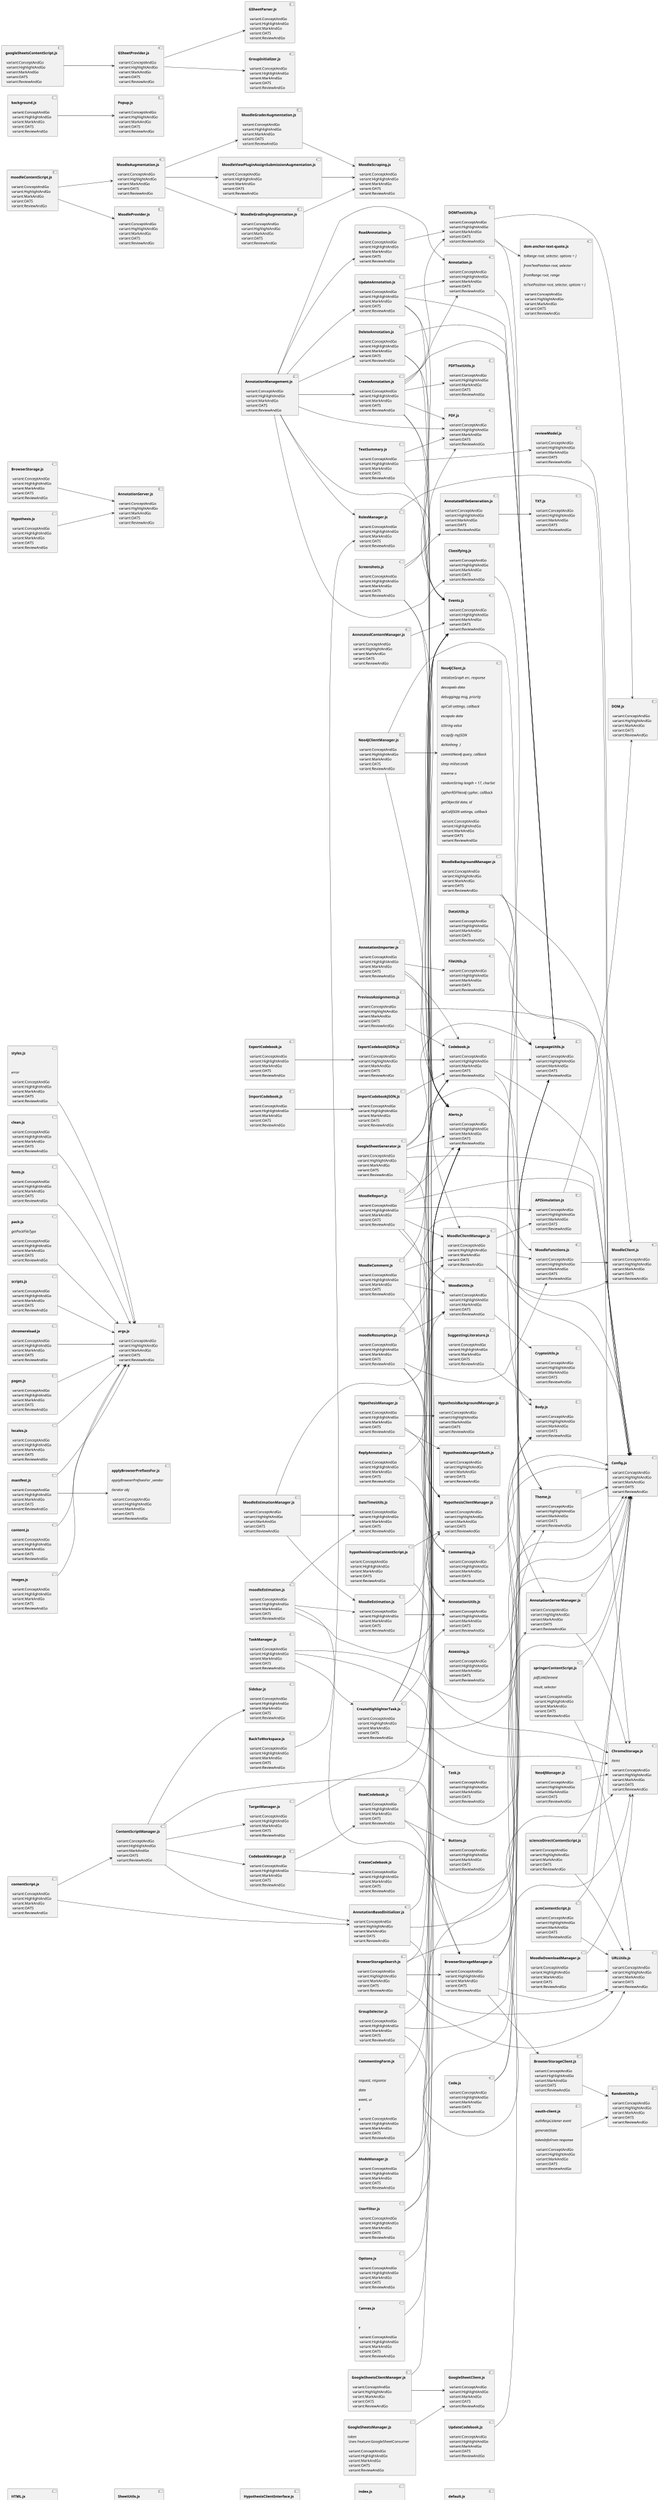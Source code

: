 @startuml 
 scale max 1080 width
left to right direction 
[<b>Theme.js</b>\n\n variant:ConceptAndGo\n variant:HighlightAndGo\n variant:MarkAndGo\n variant:OATS\n variant:ReviewAndGo]-->[<b>Config.js</b>\n\n variant:ConceptAndGo\n variant:HighlightAndGo\n variant:MarkAndGo\n variant:OATS\n variant:ReviewAndGo]
[<b>styles.js</b>\n\n<i> </i>\n\n<i>error </i>\n\n variant:ConceptAndGo\n variant:HighlightAndGo\n variant:MarkAndGo\n variant:OATS\n variant:ReviewAndGo]-->[<b>args.js</b>\n\n variant:ConceptAndGo\n variant:HighlightAndGo\n variant:MarkAndGo\n variant:OATS\n variant:ReviewAndGo]
[<b>Commenting.js</b>\n\n variant:ConceptAndGo\n variant:HighlightAndGo\n variant:MarkAndGo\n variant:OATS\n variant:ReviewAndGo]-->[<b>Body.js</b>\n\n variant:ConceptAndGo\n variant:HighlightAndGo\n variant:MarkAndGo\n variant:OATS\n variant:ReviewAndGo]
[<b>ChromeStorage.js</b>\n\n<i>items </i>\n\n variant:ConceptAndGo\n variant:HighlightAndGo\n variant:MarkAndGo\n variant:OATS\n variant:ReviewAndGo]
[<b>HypothesisBackgroundManager.js</b>\n\n variant:ConceptAndGo\n variant:HighlightAndGo\n variant:MarkAndGo\n variant:OATS\n variant:ReviewAndGo]
[<b>GoogleSheetClient.js</b>\n\n variant:ConceptAndGo\n variant:HighlightAndGo\n variant:MarkAndGo\n variant:OATS\n variant:ReviewAndGo]
[<b>TextSummary.js</b>\n\n variant:ConceptAndGo\n variant:HighlightAndGo\n variant:MarkAndGo\n variant:OATS\n variant:ReviewAndGo]-->[<b>Alerts.js</b>\n\n variant:ConceptAndGo\n variant:HighlightAndGo\n variant:MarkAndGo\n variant:OATS\n variant:ReviewAndGo]
[<b>TextSummary.js</b>\n\n variant:ConceptAndGo\n variant:HighlightAndGo\n variant:MarkAndGo\n variant:OATS\n variant:ReviewAndGo]-->[<b>PDF.js</b>\n\n variant:ConceptAndGo\n variant:HighlightAndGo\n variant:MarkAndGo\n variant:OATS\n variant:ReviewAndGo]
[<b>TextSummary.js</b>\n\n variant:ConceptAndGo\n variant:HighlightAndGo\n variant:MarkAndGo\n variant:OATS\n variant:ReviewAndGo]-->[<b>reviewModel.js</b>\n\n variant:ConceptAndGo\n variant:HighlightAndGo\n variant:MarkAndGo\n variant:OATS\n variant:ReviewAndGo]
[<b>AnnotationServer.js</b>\n\n variant:ConceptAndGo\n variant:HighlightAndGo\n variant:MarkAndGo\n variant:OATS\n variant:ReviewAndGo]
[<b>ExportCodebook.js</b>\n\n variant:ConceptAndGo\n variant:HighlightAndGo\n variant:MarkAndGo\n variant:OATS\n variant:ReviewAndGo]-->[<b>ExportCodebookJSON.js</b>\n\n variant:ConceptAndGo\n variant:HighlightAndGo\n variant:MarkAndGo\n variant:OATS\n variant:ReviewAndGo]
[<b>HTML.js</b>\n\n variant:ConceptAndGo\n variant:HighlightAndGo\n variant:MarkAndGo\n variant:OATS\n variant:ReviewAndGo]
[<b>AnnotationUtils.js</b>\n\n variant:ConceptAndGo\n variant:HighlightAndGo\n variant:MarkAndGo\n variant:OATS\n variant:ReviewAndGo]
[<b>RenameCodebook.js</b>\n\n variant:ConceptAndGo\n variant:HighlightAndGo\n variant:MarkAndGo\n variant:OATS\n variant:ReviewAndGo]
[<b>BrowserStorageClient.js</b>\n\n variant:ConceptAndGo\n variant:HighlightAndGo\n variant:MarkAndGo\n variant:OATS\n variant:ReviewAndGo]-->[<b>RandomUtils.js</b>\n\n variant:ConceptAndGo\n variant:HighlightAndGo\n variant:MarkAndGo\n variant:OATS\n variant:ReviewAndGo]
[<b>TXT.js</b>\n\n variant:ConceptAndGo\n variant:HighlightAndGo\n variant:MarkAndGo\n variant:OATS\n variant:ReviewAndGo]
[<b>HypothesisManager.js</b>\n\n variant:ConceptAndGo\n variant:HighlightAndGo\n variant:MarkAndGo\n variant:OATS\n variant:ReviewAndGo]-->[<b>HypothesisClientManager.js</b>\n\n variant:ConceptAndGo\n variant:HighlightAndGo\n variant:MarkAndGo\n variant:OATS\n variant:ReviewAndGo]
[<b>HypothesisManager.js</b>\n\n variant:ConceptAndGo\n variant:HighlightAndGo\n variant:MarkAndGo\n variant:OATS\n variant:ReviewAndGo]-->[<b>HypothesisBackgroundManager.js</b>\n\n variant:ConceptAndGo\n variant:HighlightAndGo\n variant:MarkAndGo\n variant:OATS\n variant:ReviewAndGo]
[<b>HypothesisManager.js</b>\n\n variant:ConceptAndGo\n variant:HighlightAndGo\n variant:MarkAndGo\n variant:OATS\n variant:ReviewAndGo]-->[<b>HypothesisManagerOAuth.js</b>\n\n variant:ConceptAndGo\n variant:HighlightAndGo\n variant:MarkAndGo\n variant:OATS\n variant:ReviewAndGo]
[<b>test.js</b>\n\n<i> </i>\n\n variant:ConceptAndGo\n variant:HighlightAndGo\n variant:MarkAndGo\n variant:OATS\n variant:ReviewAndGo]
[<b>Screenshots.js</b>\n\n variant:ConceptAndGo\n variant:HighlightAndGo\n variant:MarkAndGo\n variant:OATS\n variant:ReviewAndGo]-->[<b>Alerts.js</b>\n\n variant:ConceptAndGo\n variant:HighlightAndGo\n variant:MarkAndGo\n variant:OATS\n variant:ReviewAndGo]
[<b>Screenshots.js</b>\n\n variant:ConceptAndGo\n variant:HighlightAndGo\n variant:MarkAndGo\n variant:OATS\n variant:ReviewAndGo]-->[<b>PDF.js</b>\n\n variant:ConceptAndGo\n variant:HighlightAndGo\n variant:MarkAndGo\n variant:OATS\n variant:ReviewAndGo]
[<b>Screenshots.js</b>\n\n variant:ConceptAndGo\n variant:HighlightAndGo\n variant:MarkAndGo\n variant:OATS\n variant:ReviewAndGo]-->[<b>MoodleClientManager.js</b>\n\n variant:ConceptAndGo\n variant:HighlightAndGo\n variant:MarkAndGo\n variant:OATS\n variant:ReviewAndGo]
[<b>Screenshots.js</b>\n\n variant:ConceptAndGo\n variant:HighlightAndGo\n variant:MarkAndGo\n variant:OATS\n variant:ReviewAndGo]-->[<b>AnnotatedFileGeneration.js</b>\n\n variant:ConceptAndGo\n variant:HighlightAndGo\n variant:MarkAndGo\n variant:OATS\n variant:ReviewAndGo]
[<b>GoogleSheetsManager.js</b>\n\n<i>token </i>\n Uses Feature:GoogleSheetConsumer\n\n variant:ConceptAndGo\n variant:HighlightAndGo\n variant:MarkAndGo\n variant:OATS\n variant:ReviewAndGo]-->[<b>GoogleSheetClient.js</b>\n\n variant:ConceptAndGo\n variant:HighlightAndGo\n variant:MarkAndGo\n variant:OATS\n variant:ReviewAndGo]
[<b>scienceDirectContentScript.js</b>\n\n variant:ConceptAndGo\n variant:HighlightAndGo\n variant:MarkAndGo\n variant:OATS\n variant:ReviewAndGo]-->[<b>URLUtils.js</b>\n\n variant:ConceptAndGo\n variant:HighlightAndGo\n variant:MarkAndGo\n variant:OATS\n variant:ReviewAndGo]
[<b>scienceDirectContentScript.js</b>\n\n variant:ConceptAndGo\n variant:HighlightAndGo\n variant:MarkAndGo\n variant:OATS\n variant:ReviewAndGo]-->[<b>Config.js</b>\n\n variant:ConceptAndGo\n variant:HighlightAndGo\n variant:MarkAndGo\n variant:OATS\n variant:ReviewAndGo]
[<b>AnnotationList.js</b>\n\n variant:ConceptAndGo\n variant:HighlightAndGo\n variant:MarkAndGo\n variant:OATS\n variant:ReviewAndGo]
[<b>NoCodebook.js</b>\n\n variant:ConceptAndGo\n variant:HighlightAndGo\n variant:MarkAndGo\n variant:OATS\n variant:ReviewAndGo]
[<b>Toolset.js</b>\n\n variant:ConceptAndGo\n variant:HighlightAndGo\n variant:MarkAndGo\n variant:OATS\n variant:ReviewAndGo]
[<b>Neo4JClientManager.js</b>\n\n variant:ConceptAndGo\n variant:HighlightAndGo\n variant:MarkAndGo\n variant:OATS\n variant:ReviewAndGo]-->[<b>AnnotationServerManager.js</b>\n\n variant:ConceptAndGo\n variant:HighlightAndGo\n variant:MarkAndGo\n variant:OATS\n variant:ReviewAndGo]
[<b>Neo4JClientManager.js</b>\n\n variant:ConceptAndGo\n variant:HighlightAndGo\n variant:MarkAndGo\n variant:OATS\n variant:ReviewAndGo]-->[<b>Alerts.js</b>\n\n variant:ConceptAndGo\n variant:HighlightAndGo\n variant:MarkAndGo\n variant:OATS\n variant:ReviewAndGo]
[<b>Neo4JClientManager.js</b>\n\n variant:ConceptAndGo\n variant:HighlightAndGo\n variant:MarkAndGo\n variant:OATS\n variant:ReviewAndGo]-->[<b>Neo4JClient.js</b>\n\n<i>initializeGraph err, response </i>\n\n<i>descapalo data</i>\n\n<i>debuggingg msg, priority </i>\n\n<i>apiCall settings, callback </i>\n\n<i>escapalo data</i>\n\n<i>isString value </i>\n\n<i>escapify myJSON </i>\n\n<i>doNothing  }</i>\n\n<i>commitNeo4J query, callback </i>\n\n<i>sleep miliseconds </i>\n\n<i>traverse o </i>\n\n<i>randomString length = 17, charSet </i>\n\n<i>cypherRDFNeo4J cypher, callback </i>\n\n<i>getObjectId data, id </i>\n\n<i>apiCallJSON settings, callback </i>\n\n variant:ConceptAndGo\n variant:HighlightAndGo\n variant:MarkAndGo\n variant:OATS\n variant:ReviewAndGo]
[<b>MoodleFunctions.js</b>\n\n variant:ConceptAndGo\n variant:HighlightAndGo\n variant:MarkAndGo\n variant:OATS\n variant:ReviewAndGo]-->[<b>MoodleClient.js</b>\n\n variant:ConceptAndGo\n variant:HighlightAndGo\n variant:MarkAndGo\n variant:OATS\n variant:ReviewAndGo]
[<b>DataUtils.js</b>\n\n variant:ConceptAndGo\n variant:HighlightAndGo\n variant:MarkAndGo\n variant:OATS\n variant:ReviewAndGo]-->[<b>LanguageUtils.js</b>\n\n variant:ConceptAndGo\n variant:HighlightAndGo\n variant:MarkAndGo\n variant:OATS\n variant:ReviewAndGo]
[<b>SheetUtils.js</b>\n\n variant:ConceptAndGo\n variant:HighlightAndGo\n variant:MarkAndGo\n variant:OATS\n variant:ReviewAndGo]
[<b>MoodleClient.js</b>\n\n variant:ConceptAndGo\n variant:HighlightAndGo\n variant:MarkAndGo\n variant:OATS\n variant:ReviewAndGo]
[<b>ReplyAnnotation.js</b>\n\n variant:ConceptAndGo\n variant:HighlightAndGo\n variant:MarkAndGo\n variant:OATS\n variant:ReviewAndGo]-->[<b>AnnotationUtils.js</b>\n\n variant:ConceptAndGo\n variant:HighlightAndGo\n variant:MarkAndGo\n variant:OATS\n variant:ReviewAndGo]
[<b>ReplyAnnotation.js</b>\n\n variant:ConceptAndGo\n variant:HighlightAndGo\n variant:MarkAndGo\n variant:OATS\n variant:ReviewAndGo]-->[<b>Config.js</b>\n\n variant:ConceptAndGo\n variant:HighlightAndGo\n variant:MarkAndGo\n variant:OATS\n variant:ReviewAndGo]
[<b>MoodleGraderAugmentation.js</b>\n\n variant:ConceptAndGo\n variant:HighlightAndGo\n variant:MarkAndGo\n variant:OATS\n variant:ReviewAndGo]-->[<b>MoodleScraping.js</b>\n\n variant:ConceptAndGo\n variant:HighlightAndGo\n variant:MarkAndGo\n variant:OATS\n variant:ReviewAndGo]
[<b>Alerts.js</b>\n\n variant:ConceptAndGo\n variant:HighlightAndGo\n variant:MarkAndGo\n variant:OATS\n variant:ReviewAndGo]
[<b>DOM.js</b>\n\n variant:ConceptAndGo\n variant:HighlightAndGo\n variant:MarkAndGo\n variant:OATS\n variant:ReviewAndGo]
[<b>SuggestingLiterature.js</b>\n\n variant:ConceptAndGo\n variant:HighlightAndGo\n variant:MarkAndGo\n variant:OATS\n variant:ReviewAndGo]-->[<b>Body.js</b>\n\n variant:ConceptAndGo\n variant:HighlightAndGo\n variant:MarkAndGo\n variant:OATS\n variant:ReviewAndGo]
[<b>DeleteGroup.js</b>\n\n variant:ConceptAndGo\n variant:HighlightAndGo\n variant:MarkAndGo\n variant:OATS\n variant:ReviewAndGo]
[<b>AnnotatedContentManager.js</b>\n\n variant:ConceptAndGo\n variant:HighlightAndGo\n variant:MarkAndGo\n variant:OATS\n variant:ReviewAndGo]-->[<b>Events.js</b>\n\n variant:ConceptAndGo\n variant:HighlightAndGo\n variant:MarkAndGo\n variant:OATS\n variant:ReviewAndGo]
[<b>acmContentScript.js</b>\n\n variant:ConceptAndGo\n variant:HighlightAndGo\n variant:MarkAndGo\n variant:OATS\n variant:ReviewAndGo]-->[<b>URLUtils.js</b>\n\n variant:ConceptAndGo\n variant:HighlightAndGo\n variant:MarkAndGo\n variant:OATS\n variant:ReviewAndGo]
[<b>acmContentScript.js</b>\n\n variant:ConceptAndGo\n variant:HighlightAndGo\n variant:MarkAndGo\n variant:OATS\n variant:ReviewAndGo]-->[<b>Config.js</b>\n\n variant:ConceptAndGo\n variant:HighlightAndGo\n variant:MarkAndGo\n variant:OATS\n variant:ReviewAndGo]
[<b>MoodleViewPluginAssignSubmissionAugmentation.js</b>\n\n variant:ConceptAndGo\n variant:HighlightAndGo\n variant:MarkAndGo\n variant:OATS\n variant:ReviewAndGo]-->[<b>MoodleScraping.js</b>\n\n variant:ConceptAndGo\n variant:HighlightAndGo\n variant:MarkAndGo\n variant:OATS\n variant:ReviewAndGo]
[<b>UpdateCodebook.js</b>\n\n variant:ConceptAndGo\n variant:HighlightAndGo\n variant:MarkAndGo\n variant:OATS\n variant:ReviewAndGo]-->[<b>Theme.js</b>\n\n variant:ConceptAndGo\n variant:HighlightAndGo\n variant:MarkAndGo\n variant:OATS\n variant:ReviewAndGo]
[<b>MoodleAugmentation.js</b>\n\n variant:ConceptAndGo\n variant:HighlightAndGo\n variant:MarkAndGo\n variant:OATS\n variant:ReviewAndGo]-->[<b>MoodleGradingAugmentation.js</b>\n\n variant:ConceptAndGo\n variant:HighlightAndGo\n variant:MarkAndGo\n variant:OATS\n variant:ReviewAndGo]
[<b>MoodleAugmentation.js</b>\n\n variant:ConceptAndGo\n variant:HighlightAndGo\n variant:MarkAndGo\n variant:OATS\n variant:ReviewAndGo]-->[<b>MoodleGraderAugmentation.js</b>\n\n variant:ConceptAndGo\n variant:HighlightAndGo\n variant:MarkAndGo\n variant:OATS\n variant:ReviewAndGo]
[<b>MoodleAugmentation.js</b>\n\n variant:ConceptAndGo\n variant:HighlightAndGo\n variant:MarkAndGo\n variant:OATS\n variant:ReviewAndGo]-->[<b>MoodleViewPluginAssignSubmissionAugmentation.js</b>\n\n variant:ConceptAndGo\n variant:HighlightAndGo\n variant:MarkAndGo\n variant:OATS\n variant:ReviewAndGo]
[<b>Events.js</b>\n\n variant:ConceptAndGo\n variant:HighlightAndGo\n variant:MarkAndGo\n variant:OATS\n variant:ReviewAndGo]
[<b>AnnotationManagement.js</b>\n\n variant:ConceptAndGo\n variant:HighlightAndGo\n variant:MarkAndGo\n variant:OATS\n variant:ReviewAndGo]-->[<b>ReadAnnotation.js</b>\n\n variant:ConceptAndGo\n variant:HighlightAndGo\n variant:MarkAndGo\n variant:OATS\n variant:ReviewAndGo]
[<b>AnnotationManagement.js</b>\n\n variant:ConceptAndGo\n variant:HighlightAndGo\n variant:MarkAndGo\n variant:OATS\n variant:ReviewAndGo]-->[<b>CreateAnnotation.js</b>\n\n variant:ConceptAndGo\n variant:HighlightAndGo\n variant:MarkAndGo\n variant:OATS\n variant:ReviewAndGo]
[<b>AnnotationManagement.js</b>\n\n variant:ConceptAndGo\n variant:HighlightAndGo\n variant:MarkAndGo\n variant:OATS\n variant:ReviewAndGo]-->[<b>UpdateAnnotation.js</b>\n\n variant:ConceptAndGo\n variant:HighlightAndGo\n variant:MarkAndGo\n variant:OATS\n variant:ReviewAndGo]
[<b>AnnotationManagement.js</b>\n\n variant:ConceptAndGo\n variant:HighlightAndGo\n variant:MarkAndGo\n variant:OATS\n variant:ReviewAndGo]-->[<b>DeleteAnnotation.js</b>\n\n variant:ConceptAndGo\n variant:HighlightAndGo\n variant:MarkAndGo\n variant:OATS\n variant:ReviewAndGo]
[<b>AnnotationManagement.js</b>\n\n variant:ConceptAndGo\n variant:HighlightAndGo\n variant:MarkAndGo\n variant:OATS\n variant:ReviewAndGo]-->[<b>RolesManager.js</b>\n\n variant:ConceptAndGo\n variant:HighlightAndGo\n variant:MarkAndGo\n variant:OATS\n variant:ReviewAndGo]
[<b>AnnotationManagement.js</b>\n\n variant:ConceptAndGo\n variant:HighlightAndGo\n variant:MarkAndGo\n variant:OATS\n variant:ReviewAndGo]-->[<b>PDF.js</b>\n\n variant:ConceptAndGo\n variant:HighlightAndGo\n variant:MarkAndGo\n variant:OATS\n variant:ReviewAndGo]
[<b>AnnotationManagement.js</b>\n\n variant:ConceptAndGo\n variant:HighlightAndGo\n variant:MarkAndGo\n variant:OATS\n variant:ReviewAndGo]-->[<b>Events.js</b>\n\n variant:ConceptAndGo\n variant:HighlightAndGo\n variant:MarkAndGo\n variant:OATS\n variant:ReviewAndGo]
[<b>AnnotationManagement.js</b>\n\n variant:ConceptAndGo\n variant:HighlightAndGo\n variant:MarkAndGo\n variant:OATS\n variant:ReviewAndGo]-->[<b>Classifying.js</b>\n\n variant:ConceptAndGo\n variant:HighlightAndGo\n variant:MarkAndGo\n variant:OATS\n variant:ReviewAndGo]
[<b>AnnotationManagement.js</b>\n\n variant:ConceptAndGo\n variant:HighlightAndGo\n variant:MarkAndGo\n variant:OATS\n variant:ReviewAndGo]-->[<b>Annotation.js</b>\n\n variant:ConceptAndGo\n variant:HighlightAndGo\n variant:MarkAndGo\n variant:OATS\n variant:ReviewAndGo]
[<b>AnnotationServerManager.js</b>\n\n variant:ConceptAndGo\n variant:HighlightAndGo\n variant:MarkAndGo\n variant:OATS\n variant:ReviewAndGo]-->[<b>ChromeStorage.js</b>\n\n<i>items </i>\n\n variant:ConceptAndGo\n variant:HighlightAndGo\n variant:MarkAndGo\n variant:OATS\n variant:ReviewAndGo]
[<b>AnnotationServerManager.js</b>\n\n variant:ConceptAndGo\n variant:HighlightAndGo\n variant:MarkAndGo\n variant:OATS\n variant:ReviewAndGo]-->[<b>Config.js</b>\n\n variant:ConceptAndGo\n variant:HighlightAndGo\n variant:MarkAndGo\n variant:OATS\n variant:ReviewAndGo]
[<b>pages.js</b>\n\n variant:ConceptAndGo\n variant:HighlightAndGo\n variant:MarkAndGo\n variant:OATS\n variant:ReviewAndGo]-->[<b>args.js</b>\n\n variant:ConceptAndGo\n variant:HighlightAndGo\n variant:MarkAndGo\n variant:OATS\n variant:ReviewAndGo]
[<b>popup.js</b>\n\n variant:ConceptAndGo\n variant:HighlightAndGo\n variant:MarkAndGo\n variant:OATS\n variant:ReviewAndGo]
[<b>BrowserStorage.js</b>\n\n variant:ConceptAndGo\n variant:HighlightAndGo\n variant:MarkAndGo\n variant:OATS\n variant:ReviewAndGo]-->[<b>AnnotationServer.js</b>\n\n variant:ConceptAndGo\n variant:HighlightAndGo\n variant:MarkAndGo\n variant:OATS\n variant:ReviewAndGo]
[<b>ReadAnnotation.js</b>\n\n variant:ConceptAndGo\n variant:HighlightAndGo\n variant:MarkAndGo\n variant:OATS\n variant:ReviewAndGo]-->[<b>DOMTextUtils.js</b>\n\n variant:ConceptAndGo\n variant:HighlightAndGo\n variant:MarkAndGo\n variant:OATS\n variant:ReviewAndGo]
[<b>Neo4JManager.js</b>\n\n variant:ConceptAndGo\n variant:HighlightAndGo\n variant:MarkAndGo\n variant:OATS\n variant:ReviewAndGo]-->[<b>ChromeStorage.js</b>\n\n<i>items </i>\n\n variant:ConceptAndGo\n variant:HighlightAndGo\n variant:MarkAndGo\n variant:OATS\n variant:ReviewAndGo]
[<b>viewer.js</b>\n\n<i>  </i>\n\n<i>createTextLayerBuildertextLayerDiv, pageIndex, viewport </i>\n\n<i>PDFLinkService </i>\n\n<i>downloadUrlurl, filename </i>\n\n<i>webViewerWheelevt </i>\n\n<i>setTextContenttextContent </i>\n\n<i>setPageLabellabel </i>\n\n<i>evalStringtext </i>\n\n<i>paintOnCanvascanvasWrapper </i>\n\n<i>resolve </i>\n\n<i>attachDOMEventsToEventBuseventBus </i>\n\n<i>updateUIResultsCount </i>\n\n<i>data </i>\n\n<i>renderPages </i>\n\n<i>exception </i>\n\n variant:ConceptAndGo\n variant:HighlightAndGo\n variant:MarkAndGo\n variant:OATS\n variant:ReviewAndGo]
[<b>locales.js</b>\n\n variant:ConceptAndGo\n variant:HighlightAndGo\n variant:MarkAndGo\n variant:OATS\n variant:ReviewAndGo]-->[<b>args.js</b>\n\n variant:ConceptAndGo\n variant:HighlightAndGo\n variant:MarkAndGo\n variant:OATS\n variant:ReviewAndGo]
[<b>elementIsInVariant.js</b>\n\n<i>initvdm, models, variables, parameter </i>\n\n<i>writeElementLinesfw, element </i>\n\n<i>done </i>\n\n<i>writelinefw, line </i>\n\n<i>work </i>\n\n<i>exportModelsmodels </i>\n\n variant:ConceptAndGo\n variant:HighlightAndGo\n variant:MarkAndGo\n variant:OATS\n variant:ReviewAndGo]
[<b>pdf.js</b>\n\n<i>setupFakeWorkerGlobal </i>\n\n<i>PDFObjects_ensureObjobjId </i>\n\n<i>validateit </i>\n\n<i>ReadableByteStreamControllerRespondInternalcontroller, bytesWritten </i>\n\n<i>PDFNetworkStreamFullRequestReader_onDoneargs </i>\n\n<i>PDFDocumentProxypdfInfo, transport, loadingTask </i>\n\n<i>PDFDocumentProxy_getPagepageNumber </i>\n\n<i>checkInputTypeNumberAssign </i>\n\n<i>o, p, v </i>\n\n<i>CanvasGraphics_beginInlineImage </i>\n\n<i>PageViewportClosure </i>\n\n<i>getWorkerSrc </i>\n\n<i>CanvasGraphics_paintSolidColorImageMask </i>\n\n<i>target, iterable </i>\n\n<i>ReadableByteStreamControllerRespondWithNewViewcontroller, view </i>\n\n variant:ConceptAndGo\n variant:HighlightAndGo\n variant:MarkAndGo\n variant:OATS\n variant:ReviewAndGo]
[<b>ImportCodebookJSON.js</b>\n\n variant:ConceptAndGo\n variant:HighlightAndGo\n variant:MarkAndGo\n variant:OATS\n variant:ReviewAndGo]-->[<b>Codebook.js</b>\n\n variant:ConceptAndGo\n variant:HighlightAndGo\n variant:MarkAndGo\n variant:OATS\n variant:ReviewAndGo]
[<b>HypothesisClientInterface.js</b>\n\n variant:ConceptAndGo\n variant:HighlightAndGo\n variant:MarkAndGo\n variant:OATS\n variant:ReviewAndGo]
[<b>Buttons.js</b>\n\n variant:ConceptAndGo\n variant:HighlightAndGo\n variant:MarkAndGo\n variant:OATS\n variant:ReviewAndGo]
[<b>hypothesisGroupContentScript.js</b>\n\n variant:ConceptAndGo\n variant:HighlightAndGo\n variant:MarkAndGo\n variant:OATS\n variant:ReviewAndGo]-->[<b>ChromeStorage.js</b>\n\n<i>items </i>\n\n variant:ConceptAndGo\n variant:HighlightAndGo\n variant:MarkAndGo\n variant:OATS\n variant:ReviewAndGo]
[<b>hypothesisGroupContentScript.js</b>\n\n variant:ConceptAndGo\n variant:HighlightAndGo\n variant:MarkAndGo\n variant:OATS\n variant:ReviewAndGo]-->[<b>HypothesisClientManager.js</b>\n\n variant:ConceptAndGo\n variant:HighlightAndGo\n variant:MarkAndGo\n variant:OATS\n variant:ReviewAndGo]
[<b>MoodleClientManager.js</b>\n\n variant:ConceptAndGo\n variant:HighlightAndGo\n variant:MarkAndGo\n variant:OATS\n variant:ReviewAndGo]-->[<b>MoodleClient.js</b>\n\n variant:ConceptAndGo\n variant:HighlightAndGo\n variant:MarkAndGo\n variant:OATS\n variant:ReviewAndGo]
[<b>MoodleClientManager.js</b>\n\n variant:ConceptAndGo\n variant:HighlightAndGo\n variant:MarkAndGo\n variant:OATS\n variant:ReviewAndGo]-->[<b>MoodleFunctions.js</b>\n\n variant:ConceptAndGo\n variant:HighlightAndGo\n variant:MarkAndGo\n variant:OATS\n variant:ReviewAndGo]
[<b>MoodleClientManager.js</b>\n\n variant:ConceptAndGo\n variant:HighlightAndGo\n variant:MarkAndGo\n variant:OATS\n variant:ReviewAndGo]-->[<b>APISimulation.js</b>\n\n variant:ConceptAndGo\n variant:HighlightAndGo\n variant:MarkAndGo\n variant:OATS\n variant:ReviewAndGo]
[<b>MoodleClientManager.js</b>\n\n variant:ConceptAndGo\n variant:HighlightAndGo\n variant:MarkAndGo\n variant:OATS\n variant:ReviewAndGo]-->[<b>Config.js</b>\n\n variant:ConceptAndGo\n variant:HighlightAndGo\n variant:MarkAndGo\n variant:OATS\n variant:ReviewAndGo]
[<b>Code.js</b>\n\n variant:ConceptAndGo\n variant:HighlightAndGo\n variant:MarkAndGo\n variant:OATS\n variant:ReviewAndGo]-->[<b>Config.js</b>\n\n variant:ConceptAndGo\n variant:HighlightAndGo\n variant:MarkAndGo\n variant:OATS\n variant:ReviewAndGo]
[<b>Code.js</b>\n\n variant:ConceptAndGo\n variant:HighlightAndGo\n variant:MarkAndGo\n variant:OATS\n variant:ReviewAndGo]-->[<b>LanguageUtils.js</b>\n\n variant:ConceptAndGo\n variant:HighlightAndGo\n variant:MarkAndGo\n variant:OATS\n variant:ReviewAndGo]
[<b>Sidebar.js</b>\n\n variant:ConceptAndGo\n variant:HighlightAndGo\n variant:MarkAndGo\n variant:OATS\n variant:ReviewAndGo]
[<b>AnnotationImporter.js</b>\n\n variant:ConceptAndGo\n variant:HighlightAndGo\n variant:MarkAndGo\n variant:OATS\n variant:ReviewAndGo]-->[<b>Alerts.js</b>\n\n variant:ConceptAndGo\n variant:HighlightAndGo\n variant:MarkAndGo\n variant:OATS\n variant:ReviewAndGo]
[<b>AnnotationImporter.js</b>\n\n variant:ConceptAndGo\n variant:HighlightAndGo\n variant:MarkAndGo\n variant:OATS\n variant:ReviewAndGo]-->[<b>FileUtils.js</b>\n\n variant:ConceptAndGo\n variant:HighlightAndGo\n variant:MarkAndGo\n variant:OATS\n variant:ReviewAndGo]
[<b>AnnotationImporter.js</b>\n\n variant:ConceptAndGo\n variant:HighlightAndGo\n variant:MarkAndGo\n variant:OATS\n variant:ReviewAndGo]-->[<b>Codebook.js</b>\n\n variant:ConceptAndGo\n variant:HighlightAndGo\n variant:MarkAndGo\n variant:OATS\n variant:ReviewAndGo]
[<b>options.js</b>\n\n variant:ConceptAndGo\n variant:HighlightAndGo\n variant:MarkAndGo\n variant:OATS\n variant:ReviewAndGo]
[<b>ColorUtils.js</b>\n\n variant:ConceptAndGo\n variant:HighlightAndGo\n variant:MarkAndGo\n variant:OATS\n variant:ReviewAndGo]
[<b>reviewModel.js</b>\n\n variant:ConceptAndGo\n variant:HighlightAndGo\n variant:MarkAndGo\n variant:OATS\n variant:ReviewAndGo]-->[<b>Config.js</b>\n\n variant:ConceptAndGo\n variant:HighlightAndGo\n variant:MarkAndGo\n variant:OATS\n variant:ReviewAndGo]
[<b>moodleContentScript.js</b>\n\n variant:ConceptAndGo\n variant:HighlightAndGo\n variant:MarkAndGo\n variant:OATS\n variant:ReviewAndGo]-->[<b>MoodleProvider.js</b>\n\n variant:ConceptAndGo\n variant:HighlightAndGo\n variant:MarkAndGo\n variant:OATS\n variant:ReviewAndGo]
[<b>moodleContentScript.js</b>\n\n variant:ConceptAndGo\n variant:HighlightAndGo\n variant:MarkAndGo\n variant:OATS\n variant:ReviewAndGo]-->[<b>MoodleAugmentation.js</b>\n\n variant:ConceptAndGo\n variant:HighlightAndGo\n variant:MarkAndGo\n variant:OATS\n variant:ReviewAndGo]
[<b>args.js</b>\n\n variant:ConceptAndGo\n variant:HighlightAndGo\n variant:MarkAndGo\n variant:OATS\n variant:ReviewAndGo]
[<b>MoodleProvider.js</b>\n\n variant:ConceptAndGo\n variant:HighlightAndGo\n variant:MarkAndGo\n variant:OATS\n variant:ReviewAndGo]
[<b>Assessing.js</b>\n\n variant:ConceptAndGo\n variant:HighlightAndGo\n variant:MarkAndGo\n variant:OATS\n variant:ReviewAndGo]-->[<b>Body.js</b>\n\n variant:ConceptAndGo\n variant:HighlightAndGo\n variant:MarkAndGo\n variant:OATS\n variant:ReviewAndGo]
[<b>HypothesisManagerOAuth.js</b>\n\n variant:ConceptAndGo\n variant:HighlightAndGo\n variant:MarkAndGo\n variant:OATS\n variant:ReviewAndGo]
[<b>version.js</b>\n\n<i>inc importance </i>\n\n variant:ConceptAndGo\n variant:HighlightAndGo\n variant:MarkAndGo\n variant:OATS\n variant:ReviewAndGo]
[<b>clean.js</b>\n\n variant:ConceptAndGo\n variant:HighlightAndGo\n variant:MarkAndGo\n variant:OATS\n variant:ReviewAndGo]-->[<b>args.js</b>\n\n variant:ConceptAndGo\n variant:HighlightAndGo\n variant:MarkAndGo\n variant:OATS\n variant:ReviewAndGo]
[<b>GoogleSheetsClientManager.js</b>\n\n variant:ConceptAndGo\n variant:HighlightAndGo\n variant:MarkAndGo\n variant:OATS\n variant:ReviewAndGo]-->[<b>GoogleSheetClient.js</b>\n\n variant:ConceptAndGo\n variant:HighlightAndGo\n variant:MarkAndGo\n variant:OATS\n variant:ReviewAndGo]
[<b>GoogleSheetsClientManager.js</b>\n\n variant:ConceptAndGo\n variant:HighlightAndGo\n variant:MarkAndGo\n variant:OATS\n variant:ReviewAndGo]-->[<b>Alerts.js</b>\n\n variant:ConceptAndGo\n variant:HighlightAndGo\n variant:MarkAndGo\n variant:OATS\n variant:ReviewAndGo]
[<b>CreateAnnotation.js</b>\n\n variant:ConceptAndGo\n variant:HighlightAndGo\n variant:MarkAndGo\n variant:OATS\n variant:ReviewAndGo]-->[<b>Events.js</b>\n\n variant:ConceptAndGo\n variant:HighlightAndGo\n variant:MarkAndGo\n variant:OATS\n variant:ReviewAndGo]
[<b>CreateAnnotation.js</b>\n\n variant:ConceptAndGo\n variant:HighlightAndGo\n variant:MarkAndGo\n variant:OATS\n variant:ReviewAndGo]-->[<b>LanguageUtils.js</b>\n\n variant:ConceptAndGo\n variant:HighlightAndGo\n variant:MarkAndGo\n variant:OATS\n variant:ReviewAndGo]
[<b>CreateAnnotation.js</b>\n\n variant:ConceptAndGo\n variant:HighlightAndGo\n variant:MarkAndGo\n variant:OATS\n variant:ReviewAndGo]-->[<b>Alerts.js</b>\n\n variant:ConceptAndGo\n variant:HighlightAndGo\n variant:MarkAndGo\n variant:OATS\n variant:ReviewAndGo]
[<b>CreateAnnotation.js</b>\n\n variant:ConceptAndGo\n variant:HighlightAndGo\n variant:MarkAndGo\n variant:OATS\n variant:ReviewAndGo]-->[<b>Annotation.js</b>\n\n variant:ConceptAndGo\n variant:HighlightAndGo\n variant:MarkAndGo\n variant:OATS\n variant:ReviewAndGo]
[<b>CreateAnnotation.js</b>\n\n variant:ConceptAndGo\n variant:HighlightAndGo\n variant:MarkAndGo\n variant:OATS\n variant:ReviewAndGo]-->[<b>DOMTextUtils.js</b>\n\n variant:ConceptAndGo\n variant:HighlightAndGo\n variant:MarkAndGo\n variant:OATS\n variant:ReviewAndGo]
[<b>CreateAnnotation.js</b>\n\n variant:ConceptAndGo\n variant:HighlightAndGo\n variant:MarkAndGo\n variant:OATS\n variant:ReviewAndGo]-->[<b>PDFTextUtils.js</b>\n\n variant:ConceptAndGo\n variant:HighlightAndGo\n variant:MarkAndGo\n variant:OATS\n variant:ReviewAndGo]
[<b>CreateAnnotation.js</b>\n\n variant:ConceptAndGo\n variant:HighlightAndGo\n variant:MarkAndGo\n variant:OATS\n variant:ReviewAndGo]-->[<b>PDF.js</b>\n\n variant:ConceptAndGo\n variant:HighlightAndGo\n variant:MarkAndGo\n variant:OATS\n variant:ReviewAndGo]
[<b>CommentingForm.js</b>\n\n<i> </i>\n\n<i>request, response </i>\n\n<i>data </i>\n\n<i>event, ui </i>\n\n<i>e </i>\n\n variant:ConceptAndGo\n variant:HighlightAndGo\n variant:MarkAndGo\n variant:OATS\n variant:ReviewAndGo]-->[<b>Alerts.js</b>\n\n variant:ConceptAndGo\n variant:HighlightAndGo\n variant:MarkAndGo\n variant:OATS\n variant:ReviewAndGo]
[<b>ModeManager.js</b>\n\n variant:ConceptAndGo\n variant:HighlightAndGo\n variant:MarkAndGo\n variant:OATS\n variant:ReviewAndGo]-->[<b>LanguageUtils.js</b>\n\n variant:ConceptAndGo\n variant:HighlightAndGo\n variant:MarkAndGo\n variant:OATS\n variant:ReviewAndGo]
[<b>ModeManager.js</b>\n\n variant:ConceptAndGo\n variant:HighlightAndGo\n variant:MarkAndGo\n variant:OATS\n variant:ReviewAndGo]-->[<b>Events.js</b>\n\n variant:ConceptAndGo\n variant:HighlightAndGo\n variant:MarkAndGo\n variant:OATS\n variant:ReviewAndGo]
[<b>manifest.js</b>\n\n variant:ConceptAndGo\n variant:HighlightAndGo\n variant:MarkAndGo\n variant:OATS\n variant:ReviewAndGo]-->[<b>applyBrowserPrefixesFor.js</b>\n\n<i>applyBrowserPrefixesFor _vendor </i>\n\n<i>iterator obj </i>\n\n variant:ConceptAndGo\n variant:HighlightAndGo\n variant:MarkAndGo\n variant:OATS\n variant:ReviewAndGo]
[<b>manifest.js</b>\n\n variant:ConceptAndGo\n variant:HighlightAndGo\n variant:MarkAndGo\n variant:OATS\n variant:ReviewAndGo]-->[<b>args.js</b>\n\n variant:ConceptAndGo\n variant:HighlightAndGo\n variant:MarkAndGo\n variant:OATS\n variant:ReviewAndGo]
[<b>APISimulation.js</b>\n\n variant:ConceptAndGo\n variant:HighlightAndGo\n variant:MarkAndGo\n variant:OATS\n variant:ReviewAndGo]-->[<b>DOM.js</b>\n\n variant:ConceptAndGo\n variant:HighlightAndGo\n variant:MarkAndGo\n variant:OATS\n variant:ReviewAndGo]
[<b>GroupSelector.js</b>\n\n variant:ConceptAndGo\n variant:HighlightAndGo\n variant:MarkAndGo\n variant:OATS\n variant:ReviewAndGo]-->[<b>Alerts.js</b>\n\n variant:ConceptAndGo\n variant:HighlightAndGo\n variant:MarkAndGo\n variant:OATS\n variant:ReviewAndGo]
[<b>GroupSelector.js</b>\n\n variant:ConceptAndGo\n variant:HighlightAndGo\n variant:MarkAndGo\n variant:OATS\n variant:ReviewAndGo]-->[<b>ChromeStorage.js</b>\n\n<i>items </i>\n\n variant:ConceptAndGo\n variant:HighlightAndGo\n variant:MarkAndGo\n variant:OATS\n variant:ReviewAndGo]
[<b>GroupSelector.js</b>\n\n variant:ConceptAndGo\n variant:HighlightAndGo\n variant:MarkAndGo\n variant:OATS\n variant:ReviewAndGo]-->[<b>LanguageUtils.js</b>\n\n variant:ConceptAndGo\n variant:HighlightAndGo\n variant:MarkAndGo\n variant:OATS\n variant:ReviewAndGo]
[<b>PreviousAssignments.js</b>\n\n variant:ConceptAndGo\n variant:HighlightAndGo\n variant:MarkAndGo\n variant:OATS\n variant:ReviewAndGo]-->[<b>Config.js</b>\n\n variant:ConceptAndGo\n variant:HighlightAndGo\n variant:MarkAndGo\n variant:OATS\n variant:ReviewAndGo]
[<b>PreviousAssignments.js</b>\n\n variant:ConceptAndGo\n variant:HighlightAndGo\n variant:MarkAndGo\n variant:OATS\n variant:ReviewAndGo]-->[<b>Codebook.js</b>\n\n variant:ConceptAndGo\n variant:HighlightAndGo\n variant:MarkAndGo\n variant:OATS\n variant:ReviewAndGo]
[<b>ContentScriptManager.js</b>\n\n variant:ConceptAndGo\n variant:HighlightAndGo\n variant:MarkAndGo\n variant:OATS\n variant:ReviewAndGo]-->[<b>TargetManager.js</b>\n\n variant:ConceptAndGo\n variant:HighlightAndGo\n variant:MarkAndGo\n variant:OATS\n variant:ReviewAndGo]
[<b>ContentScriptManager.js</b>\n\n variant:ConceptAndGo\n variant:HighlightAndGo\n variant:MarkAndGo\n variant:OATS\n variant:ReviewAndGo]-->[<b>Sidebar.js</b>\n\n variant:ConceptAndGo\n variant:HighlightAndGo\n variant:MarkAndGo\n variant:OATS\n variant:ReviewAndGo]
[<b>ContentScriptManager.js</b>\n\n variant:ConceptAndGo\n variant:HighlightAndGo\n variant:MarkAndGo\n variant:OATS\n variant:ReviewAndGo]-->[<b>CodebookManager.js</b>\n\n variant:ConceptAndGo\n variant:HighlightAndGo\n variant:MarkAndGo\n variant:OATS\n variant:ReviewAndGo]
[<b>ContentScriptManager.js</b>\n\n variant:ConceptAndGo\n variant:HighlightAndGo\n variant:MarkAndGo\n variant:OATS\n variant:ReviewAndGo]-->[<b>Config.js</b>\n\n variant:ConceptAndGo\n variant:HighlightAndGo\n variant:MarkAndGo\n variant:OATS\n variant:ReviewAndGo]
[<b>ContentScriptManager.js</b>\n\n variant:ConceptAndGo\n variant:HighlightAndGo\n variant:MarkAndGo\n variant:OATS\n variant:ReviewAndGo]-->[<b>AnnotationBasedInitializer.js</b>\n\n variant:ConceptAndGo\n variant:HighlightAndGo\n variant:MarkAndGo\n variant:OATS\n variant:ReviewAndGo]
[<b>CryptoUtils.js</b>\n\n variant:ConceptAndGo\n variant:HighlightAndGo\n variant:MarkAndGo\n variant:OATS\n variant:ReviewAndGo]
[<b>EmptyCodebook.js</b>\n\n variant:ConceptAndGo\n variant:HighlightAndGo\n variant:MarkAndGo\n variant:OATS\n variant:ReviewAndGo]
[<b>Popup.js</b>\n\n variant:ConceptAndGo\n variant:HighlightAndGo\n variant:MarkAndGo\n variant:OATS\n variant:ReviewAndGo]
[<b>pdf.worker.js</b>\n\n<i>validateit </i>\n\n<i>extendbuffer, offset, size </i>\n\n<i>isOpenTypeFilefile </i>\n\n<i>PageViewportClosure </i>\n\n<i>getUshortdata, offset </i>\n\n<i>XRef_fetchIfRefobj, suppressEncryption </i>\n\n<i>fn, args, that </i>\n\n<i>resolve </i>\n\n<i>_Annotation10 </i>\n\n<i>PartialEvaluator_extractDataStructuresdict, baseDict, properties </i>\n\n<i>RadialAxial_getIR </i>\n\n<i>data </i>\n\n<i>readUint16 </i>\n\n<i>Type1Parserstream, encrypted, seacAnalysisEnabled </i>\n\n<i> </i>\n\n variant:ConceptAndGo\n variant:HighlightAndGo\n variant:MarkAndGo\n variant:OATS\n variant:ReviewAndGo]
[<b>DeleteAnnotation.js</b>\n\n variant:ConceptAndGo\n variant:HighlightAndGo\n variant:MarkAndGo\n variant:OATS\n variant:ReviewAndGo]-->[<b>Events.js</b>\n\n variant:ConceptAndGo\n variant:HighlightAndGo\n variant:MarkAndGo\n variant:OATS\n variant:ReviewAndGo]
[<b>DeleteAnnotation.js</b>\n\n variant:ConceptAndGo\n variant:HighlightAndGo\n variant:MarkAndGo\n variant:OATS\n variant:ReviewAndGo]-->[<b>LanguageUtils.js</b>\n\n variant:ConceptAndGo\n variant:HighlightAndGo\n variant:MarkAndGo\n variant:OATS\n variant:ReviewAndGo]
[<b>DeleteAnnotation.js</b>\n\n variant:ConceptAndGo\n variant:HighlightAndGo\n variant:MarkAndGo\n variant:OATS\n variant:ReviewAndGo]-->[<b>Alerts.js</b>\n\n variant:ConceptAndGo\n variant:HighlightAndGo\n variant:MarkAndGo\n variant:OATS\n variant:ReviewAndGo]
[<b>MoodleGradingAugmentation.js</b>\n\n variant:ConceptAndGo\n variant:HighlightAndGo\n variant:MarkAndGo\n variant:OATS\n variant:ReviewAndGo]-->[<b>MoodleScraping.js</b>\n\n variant:ConceptAndGo\n variant:HighlightAndGo\n variant:MarkAndGo\n variant:OATS\n variant:ReviewAndGo]
[<b>DateTimeUtils.js</b>\n\n variant:ConceptAndGo\n variant:HighlightAndGo\n variant:MarkAndGo\n variant:OATS\n variant:ReviewAndGo]
[<b>googleSheetsContentScript.js</b>\n\n variant:ConceptAndGo\n variant:HighlightAndGo\n variant:MarkAndGo\n variant:OATS\n variant:ReviewAndGo]-->[<b>GSheetProvider.js</b>\n\n variant:ConceptAndGo\n variant:HighlightAndGo\n variant:MarkAndGo\n variant:OATS\n variant:ReviewAndGo]
[<b>pack.js</b>\n\n<i>getPackFileType  </i>\n\n variant:ConceptAndGo\n variant:HighlightAndGo\n variant:MarkAndGo\n variant:OATS\n variant:ReviewAndGo]-->[<b>args.js</b>\n\n variant:ConceptAndGo\n variant:HighlightAndGo\n variant:MarkAndGo\n variant:OATS\n variant:ReviewAndGo]
[<b>GSheetProvider.js</b>\n\n variant:ConceptAndGo\n variant:HighlightAndGo\n variant:MarkAndGo\n variant:OATS\n variant:ReviewAndGo]-->[<b>GSheetParser.js</b>\n\n variant:ConceptAndGo\n variant:HighlightAndGo\n variant:MarkAndGo\n variant:OATS\n variant:ReviewAndGo]
[<b>GSheetProvider.js</b>\n\n variant:ConceptAndGo\n variant:HighlightAndGo\n variant:MarkAndGo\n variant:OATS\n variant:ReviewAndGo]-->[<b>GroupInitializer.js</b>\n\n variant:ConceptAndGo\n variant:HighlightAndGo\n variant:MarkAndGo\n variant:OATS\n variant:ReviewAndGo]
[<b>Options.js</b>\n\n variant:ConceptAndGo\n variant:HighlightAndGo\n variant:MarkAndGo\n variant:OATS\n variant:ReviewAndGo]-->[<b>Alerts.js</b>\n\n variant:ConceptAndGo\n variant:HighlightAndGo\n variant:MarkAndGo\n variant:OATS\n variant:ReviewAndGo]
[<b>Body.js</b>\n\n variant:ConceptAndGo\n variant:HighlightAndGo\n variant:MarkAndGo\n variant:OATS\n variant:ReviewAndGo]
[<b>TargetManager.js</b>\n\n variant:ConceptAndGo\n variant:HighlightAndGo\n variant:MarkAndGo\n variant:OATS\n variant:ReviewAndGo]-->[<b>Events.js</b>\n\n variant:ConceptAndGo\n variant:HighlightAndGo\n variant:MarkAndGo\n variant:OATS\n variant:ReviewAndGo]
[<b>MoodleReport.js</b>\n\n variant:ConceptAndGo\n variant:HighlightAndGo\n variant:MarkAndGo\n variant:OATS\n variant:ReviewAndGo]-->[<b>MoodleClientManager.js</b>\n\n variant:ConceptAndGo\n variant:HighlightAndGo\n variant:MarkAndGo\n variant:OATS\n variant:ReviewAndGo]
[<b>MoodleReport.js</b>\n\n variant:ConceptAndGo\n variant:HighlightAndGo\n variant:MarkAndGo\n variant:OATS\n variant:ReviewAndGo]-->[<b>MoodleUtils.js</b>\n\n variant:ConceptAndGo\n variant:HighlightAndGo\n variant:MarkAndGo\n variant:OATS\n variant:ReviewAndGo]
[<b>MoodleReport.js</b>\n\n variant:ConceptAndGo\n variant:HighlightAndGo\n variant:MarkAndGo\n variant:OATS\n variant:ReviewAndGo]-->[<b>Alerts.js</b>\n\n variant:ConceptAndGo\n variant:HighlightAndGo\n variant:MarkAndGo\n variant:OATS\n variant:ReviewAndGo]
[<b>MoodleReport.js</b>\n\n variant:ConceptAndGo\n variant:HighlightAndGo\n variant:MarkAndGo\n variant:OATS\n variant:ReviewAndGo]-->[<b>Config.js</b>\n\n variant:ConceptAndGo\n variant:HighlightAndGo\n variant:MarkAndGo\n variant:OATS\n variant:ReviewAndGo]
[<b>MoodleReport.js</b>\n\n variant:ConceptAndGo\n variant:HighlightAndGo\n variant:MarkAndGo\n variant:OATS\n variant:ReviewAndGo]-->[<b>Events.js</b>\n\n variant:ConceptAndGo\n variant:HighlightAndGo\n variant:MarkAndGo\n variant:OATS\n variant:ReviewAndGo]
[<b>MoodleReport.js</b>\n\n variant:ConceptAndGo\n variant:HighlightAndGo\n variant:MarkAndGo\n variant:OATS\n variant:ReviewAndGo]-->[<b>Commenting.js</b>\n\n variant:ConceptAndGo\n variant:HighlightAndGo\n variant:MarkAndGo\n variant:OATS\n variant:ReviewAndGo]
[<b>MoodleReport.js</b>\n\n variant:ConceptAndGo\n variant:HighlightAndGo\n variant:MarkAndGo\n variant:OATS\n variant:ReviewAndGo]-->[<b>APISimulation.js</b>\n\n variant:ConceptAndGo\n variant:HighlightAndGo\n variant:MarkAndGo\n variant:OATS\n variant:ReviewAndGo]
[<b>Config.js</b>\n\n variant:ConceptAndGo\n variant:HighlightAndGo\n variant:MarkAndGo\n variant:OATS\n variant:ReviewAndGo]
[<b>GSheetParser.js</b>\n\n variant:ConceptAndGo\n variant:HighlightAndGo\n variant:MarkAndGo\n variant:OATS\n variant:ReviewAndGo]
[<b>fonts.js</b>\n\n variant:ConceptAndGo\n variant:HighlightAndGo\n variant:MarkAndGo\n variant:OATS\n variant:ReviewAndGo]-->[<b>args.js</b>\n\n variant:ConceptAndGo\n variant:HighlightAndGo\n variant:MarkAndGo\n variant:OATS\n variant:ReviewAndGo]
[<b>index.js</b>\n\n<i>reqListener  </i>\n\n variant:ConceptAndGo\n variant:HighlightAndGo\n variant:MarkAndGo\n variant:OATS\n variant:ReviewAndGo]
[<b>BackToWorkspace.js</b>\n\n variant:ConceptAndGo\n variant:HighlightAndGo\n variant:MarkAndGo\n variant:OATS\n variant:ReviewAndGo]-->[<b>RolesManager.js</b>\n\n variant:ConceptAndGo\n variant:HighlightAndGo\n variant:MarkAndGo\n variant:OATS\n variant:ReviewAndGo]
[<b>gulpfile.babel.js</b>\n\n variant:ConceptAndGo\n variant:HighlightAndGo\n variant:MarkAndGo\n variant:OATS\n variant:ReviewAndGo]
[<b>GoogleSheetGenerator.js</b>\n\n variant:ConceptAndGo\n variant:HighlightAndGo\n variant:MarkAndGo\n variant:OATS\n variant:ReviewAndGo]-->[<b>Alerts.js</b>\n\n variant:ConceptAndGo\n variant:HighlightAndGo\n variant:MarkAndGo\n variant:OATS\n variant:ReviewAndGo]
[<b>GoogleSheetGenerator.js</b>\n\n variant:ConceptAndGo\n variant:HighlightAndGo\n variant:MarkAndGo\n variant:OATS\n variant:ReviewAndGo]-->[<b>AnnotationUtils.js</b>\n\n variant:ConceptAndGo\n variant:HighlightAndGo\n variant:MarkAndGo\n variant:OATS\n variant:ReviewAndGo]
[<b>GoogleSheetGenerator.js</b>\n\n variant:ConceptAndGo\n variant:HighlightAndGo\n variant:MarkAndGo\n variant:OATS\n variant:ReviewAndGo]-->[<b>LanguageUtils.js</b>\n\n variant:ConceptAndGo\n variant:HighlightAndGo\n variant:MarkAndGo\n variant:OATS\n variant:ReviewAndGo]
[<b>GoogleSheetGenerator.js</b>\n\n variant:ConceptAndGo\n variant:HighlightAndGo\n variant:MarkAndGo\n variant:OATS\n variant:ReviewAndGo]-->[<b>Config.js</b>\n\n variant:ConceptAndGo\n variant:HighlightAndGo\n variant:MarkAndGo\n variant:OATS\n variant:ReviewAndGo]
[<b>GoogleSheetGenerator.js</b>\n\n variant:ConceptAndGo\n variant:HighlightAndGo\n variant:MarkAndGo\n variant:OATS\n variant:ReviewAndGo]-->[<b>Theme.js</b>\n\n variant:ConceptAndGo\n variant:HighlightAndGo\n variant:MarkAndGo\n variant:OATS\n variant:ReviewAndGo]
[<b>MoodleEstimation.js</b>\n\n variant:ConceptAndGo\n variant:HighlightAndGo\n variant:MarkAndGo\n variant:OATS\n variant:ReviewAndGo]-->[<b>AnnotationUtils.js</b>\n\n variant:ConceptAndGo\n variant:HighlightAndGo\n variant:MarkAndGo\n variant:OATS\n variant:ReviewAndGo]
[<b>MoodleEstimation.js</b>\n\n variant:ConceptAndGo\n variant:HighlightAndGo\n variant:MarkAndGo\n variant:OATS\n variant:ReviewAndGo]-->[<b>Codebook.js</b>\n\n variant:ConceptAndGo\n variant:HighlightAndGo\n variant:MarkAndGo\n variant:OATS\n variant:ReviewAndGo]
[<b>moodleEstimation.js</b>\n\n variant:ConceptAndGo\n variant:HighlightAndGo\n variant:MarkAndGo\n variant:OATS\n variant:ReviewAndGo]-->[<b>HypothesisClientManager.js</b>\n\n variant:ConceptAndGo\n variant:HighlightAndGo\n variant:MarkAndGo\n variant:OATS\n variant:ReviewAndGo]
[<b>moodleEstimation.js</b>\n\n variant:ConceptAndGo\n variant:HighlightAndGo\n variant:MarkAndGo\n variant:OATS\n variant:ReviewAndGo]-->[<b>BrowserStorageManager.js</b>\n\n variant:ConceptAndGo\n variant:HighlightAndGo\n variant:MarkAndGo\n variant:OATS\n variant:ReviewAndGo]
[<b>moodleEstimation.js</b>\n\n variant:ConceptAndGo\n variant:HighlightAndGo\n variant:MarkAndGo\n variant:OATS\n variant:ReviewAndGo]-->[<b>DateTimeUtils.js</b>\n\n variant:ConceptAndGo\n variant:HighlightAndGo\n variant:MarkAndGo\n variant:OATS\n variant:ReviewAndGo]
[<b>moodleEstimation.js</b>\n\n variant:ConceptAndGo\n variant:HighlightAndGo\n variant:MarkAndGo\n variant:OATS\n variant:ReviewAndGo]-->[<b>MoodleEstimation.js</b>\n\n variant:ConceptAndGo\n variant:HighlightAndGo\n variant:MarkAndGo\n variant:OATS\n variant:ReviewAndGo]
[<b>DOMTextUtils.js</b>\n\n variant:ConceptAndGo\n variant:HighlightAndGo\n variant:MarkAndGo\n variant:OATS\n variant:ReviewAndGo]-->[<b>DOM.js</b>\n\n variant:ConceptAndGo\n variant:HighlightAndGo\n variant:MarkAndGo\n variant:OATS\n variant:ReviewAndGo]
[<b>DOMTextUtils.js</b>\n\n variant:ConceptAndGo\n variant:HighlightAndGo\n variant:MarkAndGo\n variant:OATS\n variant:ReviewAndGo]-->[<b>LanguageUtils.js</b>\n\n variant:ConceptAndGo\n variant:HighlightAndGo\n variant:MarkAndGo\n variant:OATS\n variant:ReviewAndGo]
[<b>DOMTextUtils.js</b>\n\n variant:ConceptAndGo\n variant:HighlightAndGo\n variant:MarkAndGo\n variant:OATS\n variant:ReviewAndGo]-->[<b>dom-anchor-text-quote.js</b>\n\n<i>toRange root, selector, options = } </i>\n\n<i>fromTextPosition root, selector </i>\n\n<i>fromRange root, range </i>\n\n<i>toTextPosition root, selector, options = } </i>\n\n variant:ConceptAndGo\n variant:HighlightAndGo\n variant:MarkAndGo\n variant:OATS\n variant:ReviewAndGo]
[<b>AnnotationExporter.js</b>\n\n variant:ConceptAndGo\n variant:HighlightAndGo\n variant:MarkAndGo\n variant:OATS\n variant:ReviewAndGo]
[<b>ReadCodebook.js</b>\n\n variant:ConceptAndGo\n variant:HighlightAndGo\n variant:MarkAndGo\n variant:OATS\n variant:ReviewAndGo]-->[<b>Buttons.js</b>\n\n variant:ConceptAndGo\n variant:HighlightAndGo\n variant:MarkAndGo\n variant:OATS\n variant:ReviewAndGo]
[<b>ReadCodebook.js</b>\n\n variant:ConceptAndGo\n variant:HighlightAndGo\n variant:MarkAndGo\n variant:OATS\n variant:ReviewAndGo]-->[<b>Codebook.js</b>\n\n variant:ConceptAndGo\n variant:HighlightAndGo\n variant:MarkAndGo\n variant:OATS\n variant:ReviewAndGo]
[<b>ReadCodebook.js</b>\n\n variant:ConceptAndGo\n variant:HighlightAndGo\n variant:MarkAndGo\n variant:OATS\n variant:ReviewAndGo]-->[<b>Theme.js</b>\n\n variant:ConceptAndGo\n variant:HighlightAndGo\n variant:MarkAndGo\n variant:OATS\n variant:ReviewAndGo]
[<b>Resume.js</b>\n\n variant:ConceptAndGo\n variant:HighlightAndGo\n variant:MarkAndGo\n variant:OATS\n variant:ReviewAndGo]
[<b>Canvas.js</b>\n\n<i> </i>\n\n<i>e </i>\n\n variant:ConceptAndGo\n variant:HighlightAndGo\n variant:MarkAndGo\n variant:OATS\n variant:ReviewAndGo]-->[<b>Alerts.js</b>\n\n variant:ConceptAndGo\n variant:HighlightAndGo\n variant:MarkAndGo\n variant:OATS\n variant:ReviewAndGo]
[<b>FileUtils.js</b>\n\n variant:ConceptAndGo\n variant:HighlightAndGo\n variant:MarkAndGo\n variant:OATS\n variant:ReviewAndGo]
[<b>MoodleDownloadManager.js</b>\n\n variant:ConceptAndGo\n variant:HighlightAndGo\n variant:MarkAndGo\n variant:OATS\n variant:ReviewAndGo]-->[<b>URLUtils.js</b>\n\n variant:ConceptAndGo\n variant:HighlightAndGo\n variant:MarkAndGo\n variant:OATS\n variant:ReviewAndGo]
[<b>MoodleDownloadManager.js</b>\n\n variant:ConceptAndGo\n variant:HighlightAndGo\n variant:MarkAndGo\n variant:OATS\n variant:ReviewAndGo]-->[<b>ChromeStorage.js</b>\n\n<i>items </i>\n\n variant:ConceptAndGo\n variant:HighlightAndGo\n variant:MarkAndGo\n variant:OATS\n variant:ReviewAndGo]
[<b>Codebook.js</b>\n\n variant:ConceptAndGo\n variant:HighlightAndGo\n variant:MarkAndGo\n variant:OATS\n variant:ReviewAndGo]-->[<b>Theme.js</b>\n\n variant:ConceptAndGo\n variant:HighlightAndGo\n variant:MarkAndGo\n variant:OATS\n variant:ReviewAndGo]
[<b>Codebook.js</b>\n\n variant:ConceptAndGo\n variant:HighlightAndGo\n variant:MarkAndGo\n variant:OATS\n variant:ReviewAndGo]-->[<b>Config.js</b>\n\n variant:ConceptAndGo\n variant:HighlightAndGo\n variant:MarkAndGo\n variant:OATS\n variant:ReviewAndGo]
[<b>Codebook.js</b>\n\n variant:ConceptAndGo\n variant:HighlightAndGo\n variant:MarkAndGo\n variant:OATS\n variant:ReviewAndGo]-->[<b>LanguageUtils.js</b>\n\n variant:ConceptAndGo\n variant:HighlightAndGo\n variant:MarkAndGo\n variant:OATS\n variant:ReviewAndGo]
[<b>oauth-client.js</b>\n\n<i>authRespListener event </i>\n\n<i>generateState  </i>\n\n<i>tokenInfoFrom response </i>\n\n variant:ConceptAndGo\n variant:HighlightAndGo\n variant:MarkAndGo\n variant:OATS\n variant:ReviewAndGo]-->[<b>RandomUtils.js</b>\n\n variant:ConceptAndGo\n variant:HighlightAndGo\n variant:MarkAndGo\n variant:OATS\n variant:ReviewAndGo]
[<b>Hypothesis.js</b>\n\n variant:ConceptAndGo\n variant:HighlightAndGo\n variant:MarkAndGo\n variant:OATS\n variant:ReviewAndGo]-->[<b>AnnotationServer.js</b>\n\n variant:ConceptAndGo\n variant:HighlightAndGo\n variant:MarkAndGo\n variant:OATS\n variant:ReviewAndGo]
[<b>AnnotatedFileGeneration.js</b>\n\n variant:ConceptAndGo\n variant:HighlightAndGo\n variant:MarkAndGo\n variant:OATS\n variant:ReviewAndGo]-->[<b>TXT.js</b>\n\n variant:ConceptAndGo\n variant:HighlightAndGo\n variant:MarkAndGo\n variant:OATS\n variant:ReviewAndGo]
[<b>UserFilter.js</b>\n\n variant:ConceptAndGo\n variant:HighlightAndGo\n variant:MarkAndGo\n variant:OATS\n variant:ReviewAndGo]-->[<b>Events.js</b>\n\n variant:ConceptAndGo\n variant:HighlightAndGo\n variant:MarkAndGo\n variant:OATS\n variant:ReviewAndGo]
[<b>UserFilter.js</b>\n\n variant:ConceptAndGo\n variant:HighlightAndGo\n variant:MarkAndGo\n variant:OATS\n variant:ReviewAndGo]-->[<b>LanguageUtils.js</b>\n\n variant:ConceptAndGo\n variant:HighlightAndGo\n variant:MarkAndGo\n variant:OATS\n variant:ReviewAndGo]
[<b>RandomUtils.js</b>\n\n variant:ConceptAndGo\n variant:HighlightAndGo\n variant:MarkAndGo\n variant:OATS\n variant:ReviewAndGo]
[<b>moodleAssignmentAddContentScript.js</b>\n\n variant:ConceptAndGo\n variant:HighlightAndGo\n variant:MarkAndGo\n variant:OATS\n variant:ReviewAndGo]
[<b>background.js</b>\n\n variant:ConceptAndGo\n variant:HighlightAndGo\n variant:MarkAndGo\n variant:OATS\n variant:ReviewAndGo]-->[<b>Popup.js</b>\n\n variant:ConceptAndGo\n variant:HighlightAndGo\n variant:MarkAndGo\n variant:OATS\n variant:ReviewAndGo]
[<b>LanguageUtils.js</b>\n\n variant:ConceptAndGo\n variant:HighlightAndGo\n variant:MarkAndGo\n variant:OATS\n variant:ReviewAndGo]
[<b>MoodleComment.js</b>\n\n variant:ConceptAndGo\n variant:HighlightAndGo\n variant:MarkAndGo\n variant:OATS\n variant:ReviewAndGo]-->[<b>Commenting.js</b>\n\n variant:ConceptAndGo\n variant:HighlightAndGo\n variant:MarkAndGo\n variant:OATS\n variant:ReviewAndGo]
[<b>MoodleComment.js</b>\n\n variant:ConceptAndGo\n variant:HighlightAndGo\n variant:MarkAndGo\n variant:OATS\n variant:ReviewAndGo]-->[<b>MoodleClientManager.js</b>\n\n variant:ConceptAndGo\n variant:HighlightAndGo\n variant:MarkAndGo\n variant:OATS\n variant:ReviewAndGo]
[<b>MoodleComment.js</b>\n\n variant:ConceptAndGo\n variant:HighlightAndGo\n variant:MarkAndGo\n variant:OATS\n variant:ReviewAndGo]-->[<b>Events.js</b>\n\n variant:ConceptAndGo\n variant:HighlightAndGo\n variant:MarkAndGo\n variant:OATS\n variant:ReviewAndGo]
[<b>MoodleComment.js</b>\n\n variant:ConceptAndGo\n variant:HighlightAndGo\n variant:MarkAndGo\n variant:OATS\n variant:ReviewAndGo]-->[<b>MoodleUtils.js</b>\n\n variant:ConceptAndGo\n variant:HighlightAndGo\n variant:MarkAndGo\n variant:OATS\n variant:ReviewAndGo]
[<b>AnnotationServerManager.js</b>\n\n variant:ConceptAndGo\n variant:HighlightAndGo\n variant:MarkAndGo\n variant:OATS\n variant:ReviewAndGo]
[<b>contentScript.js</b>\n\n variant:ConceptAndGo\n variant:HighlightAndGo\n variant:MarkAndGo\n variant:OATS\n variant:ReviewAndGo]-->[<b>AnnotationBasedInitializer.js</b>\n\n variant:ConceptAndGo\n variant:HighlightAndGo\n variant:MarkAndGo\n variant:OATS\n variant:ReviewAndGo]
[<b>contentScript.js</b>\n\n variant:ConceptAndGo\n variant:HighlightAndGo\n variant:MarkAndGo\n variant:OATS\n variant:ReviewAndGo]-->[<b>ContentScriptManager.js</b>\n\n variant:ConceptAndGo\n variant:HighlightAndGo\n variant:MarkAndGo\n variant:OATS\n variant:ReviewAndGo]
[<b>CreateCodebook.js</b>\n\n variant:ConceptAndGo\n variant:HighlightAndGo\n variant:MarkAndGo\n variant:OATS\n variant:ReviewAndGo]
[<b>HypothesisClientManager.js</b>\n\n variant:ConceptAndGo\n variant:HighlightAndGo\n variant:MarkAndGo\n variant:OATS\n variant:ReviewAndGo]
[<b>scripts.js</b>\n\n variant:ConceptAndGo\n variant:HighlightAndGo\n variant:MarkAndGo\n variant:OATS\n variant:ReviewAndGo]-->[<b>args.js</b>\n\n variant:ConceptAndGo\n variant:HighlightAndGo\n variant:MarkAndGo\n variant:OATS\n variant:ReviewAndGo]
[<b>PDFTextUtils.js</b>\n\n variant:ConceptAndGo\n variant:HighlightAndGo\n variant:MarkAndGo\n variant:OATS\n variant:ReviewAndGo]
[<b>Classifying.js</b>\n\n variant:ConceptAndGo\n variant:HighlightAndGo\n variant:MarkAndGo\n variant:OATS\n variant:ReviewAndGo]-->[<b>Body.js</b>\n\n variant:ConceptAndGo\n variant:HighlightAndGo\n variant:MarkAndGo\n variant:OATS\n variant:ReviewAndGo]
[<b>CodebookManager.js</b>\n\n variant:ConceptAndGo\n variant:HighlightAndGo\n variant:MarkAndGo\n variant:OATS\n variant:ReviewAndGo]-->[<b>CreateCodebook.js</b>\n\n variant:ConceptAndGo\n variant:HighlightAndGo\n variant:MarkAndGo\n variant:OATS\n variant:ReviewAndGo]
[<b>CodebookManager.js</b>\n\n variant:ConceptAndGo\n variant:HighlightAndGo\n variant:MarkAndGo\n variant:OATS\n variant:ReviewAndGo]-->[<b>ReadCodebook.js</b>\n\n variant:ConceptAndGo\n variant:HighlightAndGo\n variant:MarkAndGo\n variant:OATS\n variant:ReviewAndGo]
[<b>build.js</b>\n\n variant:ConceptAndGo\n variant:HighlightAndGo\n variant:MarkAndGo\n variant:OATS\n variant:ReviewAndGo]
[<b>Task.js</b>\n\n variant:ConceptAndGo\n variant:HighlightAndGo\n variant:MarkAndGo\n variant:OATS\n variant:ReviewAndGo]
[<b>RolesManager.js</b>\n\n variant:ConceptAndGo\n variant:HighlightAndGo\n variant:MarkAndGo\n variant:OATS\n variant:ReviewAndGo]-->[<b>Config.js</b>\n\n variant:ConceptAndGo\n variant:HighlightAndGo\n variant:MarkAndGo\n variant:OATS\n variant:ReviewAndGo]
[<b>ExportCodebookJSON.js</b>\n\n variant:ConceptAndGo\n variant:HighlightAndGo\n variant:MarkAndGo\n variant:OATS\n variant:ReviewAndGo]-->[<b>Codebook.js</b>\n\n variant:ConceptAndGo\n variant:HighlightAndGo\n variant:MarkAndGo\n variant:OATS\n variant:ReviewAndGo]
[<b>Annotation.js</b>\n\n variant:ConceptAndGo\n variant:HighlightAndGo\n variant:MarkAndGo\n variant:OATS\n variant:ReviewAndGo]-->[<b>LanguageUtils.js</b>\n\n variant:ConceptAndGo\n variant:HighlightAndGo\n variant:MarkAndGo\n variant:OATS\n variant:ReviewAndGo]
[<b>default.js</b>\n\n variant:ConceptAndGo\n variant:HighlightAndGo\n variant:MarkAndGo\n variant:OATS\n variant:ReviewAndGo]
[<b>MoodleEstimationManager.js</b>\n\n variant:ConceptAndGo\n variant:HighlightAndGo\n variant:MarkAndGo\n variant:OATS\n variant:ReviewAndGo]-->[<b>MoodleEstimation.js</b>\n\n variant:ConceptAndGo\n variant:HighlightAndGo\n variant:MarkAndGo\n variant:OATS\n variant:ReviewAndGo]
[<b>MoodleEstimationManager.js</b>\n\n variant:ConceptAndGo\n variant:HighlightAndGo\n variant:MarkAndGo\n variant:OATS\n variant:ReviewAndGo]-->[<b>DateTimeUtils.js</b>\n\n variant:ConceptAndGo\n variant:HighlightAndGo\n variant:MarkAndGo\n variant:OATS\n variant:ReviewAndGo]
[<b>MoodleEstimationManager.js</b>\n\n variant:ConceptAndGo\n variant:HighlightAndGo\n variant:MarkAndGo\n variant:OATS\n variant:ReviewAndGo]-->[<b>Events.js</b>\n\n variant:ConceptAndGo\n variant:HighlightAndGo\n variant:MarkAndGo\n variant:OATS\n variant:ReviewAndGo]
[<b>PDF.js</b>\n\n variant:ConceptAndGo\n variant:HighlightAndGo\n variant:MarkAndGo\n variant:OATS\n variant:ReviewAndGo]
[<b>chromereload.js</b>\n\n variant:ConceptAndGo\n variant:HighlightAndGo\n variant:MarkAndGo\n variant:OATS\n variant:ReviewAndGo]-->[<b>args.js</b>\n\n variant:ConceptAndGo\n variant:HighlightAndGo\n variant:MarkAndGo\n variant:OATS\n variant:ReviewAndGo]
[<b>AnnotationBasedInitializer.js</b>\n\n variant:ConceptAndGo\n variant:HighlightAndGo\n variant:MarkAndGo\n variant:OATS\n variant:ReviewAndGo]-->[<b>URLUtils.js</b>\n\n variant:ConceptAndGo\n variant:HighlightAndGo\n variant:MarkAndGo\n variant:OATS\n variant:ReviewAndGo]
[<b>AnnotationBasedInitializer.js</b>\n\n variant:ConceptAndGo\n variant:HighlightAndGo\n variant:MarkAndGo\n variant:OATS\n variant:ReviewAndGo]-->[<b>Alerts.js</b>\n\n variant:ConceptAndGo\n variant:HighlightAndGo\n variant:MarkAndGo\n variant:OATS\n variant:ReviewAndGo]
[<b>AnnotationBasedInitializer.js</b>\n\n variant:ConceptAndGo\n variant:HighlightAndGo\n variant:MarkAndGo\n variant:OATS\n variant:ReviewAndGo]-->[<b>Config.js</b>\n\n variant:ConceptAndGo\n variant:HighlightAndGo\n variant:MarkAndGo\n variant:OATS\n variant:ReviewAndGo]
[<b>Neo4JClient.js</b>\n\n<i>initializeGraph err, response </i>\n\n<i>descapalo data</i>\n\n<i>debuggingg msg, priority </i>\n\n<i>apiCall settings, callback </i>\n\n<i>escapalo data</i>\n\n<i>isString value </i>\n\n<i>escapify myJSON </i>\n\n<i>doNothing  }</i>\n\n<i>commitNeo4J query, callback </i>\n\n<i>sleep miliseconds </i>\n\n<i>traverse o </i>\n\n<i>randomString length = 17, charSet </i>\n\n<i>cypherRDFNeo4J cypher, callback </i>\n\n<i>getObjectId data, id </i>\n\n<i>apiCallJSON settings, callback </i>\n\n variant:ConceptAndGo\n variant:HighlightAndGo\n variant:MarkAndGo\n variant:OATS\n variant:ReviewAndGo]
[<b>DeleteCodebook.js</b>\n\n variant:ConceptAndGo\n variant:HighlightAndGo\n variant:MarkAndGo\n variant:OATS\n variant:ReviewAndGo]
[<b>UpdateAnnotation.js</b>\n\n variant:ConceptAndGo\n variant:HighlightAndGo\n variant:MarkAndGo\n variant:OATS\n variant:ReviewAndGo]-->[<b>Events.js</b>\n\n variant:ConceptAndGo\n variant:HighlightAndGo\n variant:MarkAndGo\n variant:OATS\n variant:ReviewAndGo]
[<b>UpdateAnnotation.js</b>\n\n variant:ConceptAndGo\n variant:HighlightAndGo\n variant:MarkAndGo\n variant:OATS\n variant:ReviewAndGo]-->[<b>LanguageUtils.js</b>\n\n variant:ConceptAndGo\n variant:HighlightAndGo\n variant:MarkAndGo\n variant:OATS\n variant:ReviewAndGo]
[<b>UpdateAnnotation.js</b>\n\n variant:ConceptAndGo\n variant:HighlightAndGo\n variant:MarkAndGo\n variant:OATS\n variant:ReviewAndGo]-->[<b>Alerts.js</b>\n\n variant:ConceptAndGo\n variant:HighlightAndGo\n variant:MarkAndGo\n variant:OATS\n variant:ReviewAndGo]
[<b>UpdateAnnotation.js</b>\n\n variant:ConceptAndGo\n variant:HighlightAndGo\n variant:MarkAndGo\n variant:OATS\n variant:ReviewAndGo]-->[<b>Annotation.js</b>\n\n variant:ConceptAndGo\n variant:HighlightAndGo\n variant:MarkAndGo\n variant:OATS\n variant:ReviewAndGo]
[<b>dom-anchor-text-quote.js</b>\n\n<i>toRange root, selector, options = } </i>\n\n<i>fromTextPosition root, selector </i>\n\n<i>fromRange root, range </i>\n\n<i>toTextPosition root, selector, options = } </i>\n\n variant:ConceptAndGo\n variant:HighlightAndGo\n variant:MarkAndGo\n variant:OATS\n variant:ReviewAndGo]
[<b>BrowserStorageManager.js</b>\n\n variant:ConceptAndGo\n variant:HighlightAndGo\n variant:MarkAndGo\n variant:OATS\n variant:ReviewAndGo]-->[<b>ChromeStorage.js</b>\n\n<i>items </i>\n\n variant:ConceptAndGo\n variant:HighlightAndGo\n variant:MarkAndGo\n variant:OATS\n variant:ReviewAndGo]
[<b>BrowserStorageManager.js</b>\n\n variant:ConceptAndGo\n variant:HighlightAndGo\n variant:MarkAndGo\n variant:OATS\n variant:ReviewAndGo]-->[<b>URLUtils.js</b>\n\n variant:ConceptAndGo\n variant:HighlightAndGo\n variant:MarkAndGo\n variant:OATS\n variant:ReviewAndGo]
[<b>BrowserStorageManager.js</b>\n\n variant:ConceptAndGo\n variant:HighlightAndGo\n variant:MarkAndGo\n variant:OATS\n variant:ReviewAndGo]-->[<b>BrowserStorageClient.js</b>\n\n variant:ConceptAndGo\n variant:HighlightAndGo\n variant:MarkAndGo\n variant:OATS\n variant:ReviewAndGo]
[<b>BrowserStorageManager.js</b>\n\n variant:ConceptAndGo\n variant:HighlightAndGo\n variant:MarkAndGo\n variant:OATS\n variant:ReviewAndGo]-->[<b>AnnotationServerManager.js</b>\n\n variant:ConceptAndGo\n variant:HighlightAndGo\n variant:MarkAndGo\n variant:OATS\n variant:ReviewAndGo]
[<b>MoodleBackgroundManager.js</b>\n\n variant:ConceptAndGo\n variant:HighlightAndGo\n variant:MarkAndGo\n variant:OATS\n variant:ReviewAndGo]-->[<b>ChromeStorage.js</b>\n\n<i>items </i>\n\n variant:ConceptAndGo\n variant:HighlightAndGo\n variant:MarkAndGo\n variant:OATS\n variant:ReviewAndGo]
[<b>MoodleBackgroundManager.js</b>\n\n variant:ConceptAndGo\n variant:HighlightAndGo\n variant:MarkAndGo\n variant:OATS\n variant:ReviewAndGo]-->[<b>MoodleClient.js</b>\n\n variant:ConceptAndGo\n variant:HighlightAndGo\n variant:MarkAndGo\n variant:OATS\n variant:ReviewAndGo]
[<b>MoodleBackgroundManager.js</b>\n\n variant:ConceptAndGo\n variant:HighlightAndGo\n variant:MarkAndGo\n variant:OATS\n variant:ReviewAndGo]-->[<b>MoodleFunctions.js</b>\n\n variant:ConceptAndGo\n variant:HighlightAndGo\n variant:MarkAndGo\n variant:OATS\n variant:ReviewAndGo]
[<b>BrowserStorageSearch.js</b>\n\n variant:ConceptAndGo\n variant:HighlightAndGo\n variant:MarkAndGo\n variant:OATS\n variant:ReviewAndGo]-->[<b>BrowserStorageManager.js</b>\n\n variant:ConceptAndGo\n variant:HighlightAndGo\n variant:MarkAndGo\n variant:OATS\n variant:ReviewAndGo]
[<b>BrowserStorageSearch.js</b>\n\n variant:ConceptAndGo\n variant:HighlightAndGo\n variant:MarkAndGo\n variant:OATS\n variant:ReviewAndGo]-->[<b>URLUtils.js</b>\n\n variant:ConceptAndGo\n variant:HighlightAndGo\n variant:MarkAndGo\n variant:OATS\n variant:ReviewAndGo]
[<b>BrowserStorageSearch.js</b>\n\n variant:ConceptAndGo\n variant:HighlightAndGo\n variant:MarkAndGo\n variant:OATS\n variant:ReviewAndGo]-->[<b>Alerts.js</b>\n\n variant:ConceptAndGo\n variant:HighlightAndGo\n variant:MarkAndGo\n variant:OATS\n variant:ReviewAndGo]
[<b>BrowserStorageSearch.js</b>\n\n variant:ConceptAndGo\n variant:HighlightAndGo\n variant:MarkAndGo\n variant:OATS\n variant:ReviewAndGo]-->[<b>Config.js</b>\n\n variant:ConceptAndGo\n variant:HighlightAndGo\n variant:MarkAndGo\n variant:OATS\n variant:ReviewAndGo]
[<b>applyBrowserPrefixesFor.js</b>\n\n<i>applyBrowserPrefixesFor _vendor </i>\n\n<i>iterator obj </i>\n\n variant:ConceptAndGo\n variant:HighlightAndGo\n variant:MarkAndGo\n variant:OATS\n variant:ReviewAndGo]
[<b>ImportCodebook.js</b>\n\n variant:ConceptAndGo\n variant:HighlightAndGo\n variant:MarkAndGo\n variant:OATS\n variant:ReviewAndGo]-->[<b>ImportCodebookJSON.js</b>\n\n variant:ConceptAndGo\n variant:HighlightAndGo\n variant:MarkAndGo\n variant:OATS\n variant:ReviewAndGo]
[<b>springerContentScript.js</b>\n\n<i>pdfLinkElement </i>\n\n<i>result, selector </i>\n\n variant:ConceptAndGo\n variant:HighlightAndGo\n variant:MarkAndGo\n variant:OATS\n variant:ReviewAndGo]-->[<b>URLUtils.js</b>\n\n variant:ConceptAndGo\n variant:HighlightAndGo\n variant:MarkAndGo\n variant:OATS\n variant:ReviewAndGo]
[<b>springerContentScript.js</b>\n\n<i>pdfLinkElement </i>\n\n<i>result, selector </i>\n\n variant:ConceptAndGo\n variant:HighlightAndGo\n variant:MarkAndGo\n variant:OATS\n variant:ReviewAndGo]-->[<b>Config.js</b>\n\n variant:ConceptAndGo\n variant:HighlightAndGo\n variant:MarkAndGo\n variant:OATS\n variant:ReviewAndGo]
[<b>TaskManager.js</b>\n\n variant:ConceptAndGo\n variant:HighlightAndGo\n variant:MarkAndGo\n variant:OATS\n variant:ReviewAndGo]-->[<b>ChromeStorage.js</b>\n\n<i>items </i>\n\n variant:ConceptAndGo\n variant:HighlightAndGo\n variant:MarkAndGo\n variant:OATS\n variant:ReviewAndGo]
[<b>TaskManager.js</b>\n\n variant:ConceptAndGo\n variant:HighlightAndGo\n variant:MarkAndGo\n variant:OATS\n variant:ReviewAndGo]-->[<b>CreateHighlighterTask.js</b>\n\n variant:ConceptAndGo\n variant:HighlightAndGo\n variant:MarkAndGo\n variant:OATS\n variant:ReviewAndGo]
[<b>TaskManager.js</b>\n\n variant:ConceptAndGo\n variant:HighlightAndGo\n variant:MarkAndGo\n variant:OATS\n variant:ReviewAndGo]-->[<b>Config.js</b>\n\n variant:ConceptAndGo\n variant:HighlightAndGo\n variant:MarkAndGo\n variant:OATS\n variant:ReviewAndGo]
[<b>BuiltIn.js</b>\n\n variant:ConceptAndGo\n variant:HighlightAndGo\n variant:MarkAndGo\n variant:OATS\n variant:ReviewAndGo]
[<b>GroupInitializer.js</b>\n\n variant:ConceptAndGo\n variant:HighlightAndGo\n variant:MarkAndGo\n variant:OATS\n variant:ReviewAndGo]
[<b>CreateHighlighterTask.js</b>\n\n variant:ConceptAndGo\n variant:HighlightAndGo\n variant:MarkAndGo\n variant:OATS\n variant:ReviewAndGo]-->[<b>Task.js</b>\n\n variant:ConceptAndGo\n variant:HighlightAndGo\n variant:MarkAndGo\n variant:OATS\n variant:ReviewAndGo]
[<b>CreateHighlighterTask.js</b>\n\n variant:ConceptAndGo\n variant:HighlightAndGo\n variant:MarkAndGo\n variant:OATS\n variant:ReviewAndGo]-->[<b>MoodleUtils.js</b>\n\n variant:ConceptAndGo\n variant:HighlightAndGo\n variant:MarkAndGo\n variant:OATS\n variant:ReviewAndGo]
[<b>CreateHighlighterTask.js</b>\n\n variant:ConceptAndGo\n variant:HighlightAndGo\n variant:MarkAndGo\n variant:OATS\n variant:ReviewAndGo]-->[<b>AnnotationUtils.js</b>\n\n variant:ConceptAndGo\n variant:HighlightAndGo\n variant:MarkAndGo\n variant:OATS\n variant:ReviewAndGo]
[<b>CreateHighlighterTask.js</b>\n\n variant:ConceptAndGo\n variant:HighlightAndGo\n variant:MarkAndGo\n variant:OATS\n variant:ReviewAndGo]-->[<b>Codebook.js</b>\n\n variant:ConceptAndGo\n variant:HighlightAndGo\n variant:MarkAndGo\n variant:OATS\n variant:ReviewAndGo]
[<b>CreateHighlighterTask.js</b>\n\n variant:ConceptAndGo\n variant:HighlightAndGo\n variant:MarkAndGo\n variant:OATS\n variant:ReviewAndGo]-->[<b>Config.js</b>\n\n variant:ConceptAndGo\n variant:HighlightAndGo\n variant:MarkAndGo\n variant:OATS\n variant:ReviewAndGo]
[<b>MoodleUtils.js</b>\n\n variant:ConceptAndGo\n variant:HighlightAndGo\n variant:MarkAndGo\n variant:OATS\n variant:ReviewAndGo]-->[<b>CryptoUtils.js</b>\n\n variant:ConceptAndGo\n variant:HighlightAndGo\n variant:MarkAndGo\n variant:OATS\n variant:ReviewAndGo]
[<b>TargetManager.js</b>\n\n variant:ConceptAndGo\n variant:HighlightAndGo\n variant:MarkAndGo\n variant:OATS\n variant:ReviewAndGo]
[<b>MoodleScraping.js</b>\n\n variant:ConceptAndGo\n variant:HighlightAndGo\n variant:MarkAndGo\n variant:OATS\n variant:ReviewAndGo]
[<b>moodleResumption.js</b>\n\n variant:ConceptAndGo\n variant:HighlightAndGo\n variant:MarkAndGo\n variant:OATS\n variant:ReviewAndGo]-->[<b>HypothesisClientManager.js</b>\n\n variant:ConceptAndGo\n variant:HighlightAndGo\n variant:MarkAndGo\n variant:OATS\n variant:ReviewAndGo]
[<b>moodleResumption.js</b>\n\n variant:ConceptAndGo\n variant:HighlightAndGo\n variant:MarkAndGo\n variant:OATS\n variant:ReviewAndGo]-->[<b>BrowserStorageManager.js</b>\n\n variant:ConceptAndGo\n variant:HighlightAndGo\n variant:MarkAndGo\n variant:OATS\n variant:ReviewAndGo]
[<b>moodleResumption.js</b>\n\n variant:ConceptAndGo\n variant:HighlightAndGo\n variant:MarkAndGo\n variant:OATS\n variant:ReviewAndGo]-->[<b>MoodleFunctions.js</b>\n\n variant:ConceptAndGo\n variant:HighlightAndGo\n variant:MarkAndGo\n variant:OATS\n variant:ReviewAndGo]
[<b>moodleResumption.js</b>\n\n variant:ConceptAndGo\n variant:HighlightAndGo\n variant:MarkAndGo\n variant:OATS\n variant:ReviewAndGo]-->[<b>MoodleClientManager.js</b>\n\n variant:ConceptAndGo\n variant:HighlightAndGo\n variant:MarkAndGo\n variant:OATS\n variant:ReviewAndGo]
[<b>moodleResumption.js</b>\n\n variant:ConceptAndGo\n variant:HighlightAndGo\n variant:MarkAndGo\n variant:OATS\n variant:ReviewAndGo]-->[<b>MoodleUtils.js</b>\n\n variant:ConceptAndGo\n variant:HighlightAndGo\n variant:MarkAndGo\n variant:OATS\n variant:ReviewAndGo]
[<b>content.js</b>\n\n variant:ConceptAndGo\n variant:HighlightAndGo\n variant:MarkAndGo\n variant:OATS\n variant:ReviewAndGo]-->[<b>args.js</b>\n\n variant:ConceptAndGo\n variant:HighlightAndGo\n variant:MarkAndGo\n variant:OATS\n variant:ReviewAndGo]
[<b>images.js</b>\n\n variant:ConceptAndGo\n variant:HighlightAndGo\n variant:MarkAndGo\n variant:OATS\n variant:ReviewAndGo]-->[<b>args.js</b>\n\n variant:ConceptAndGo\n variant:HighlightAndGo\n variant:MarkAndGo\n variant:OATS\n variant:ReviewAndGo]
[<b>URLUtils.js</b>\n\n variant:ConceptAndGo\n variant:HighlightAndGo\n variant:MarkAndGo\n variant:OATS\n variant:ReviewAndGo]
@enduml